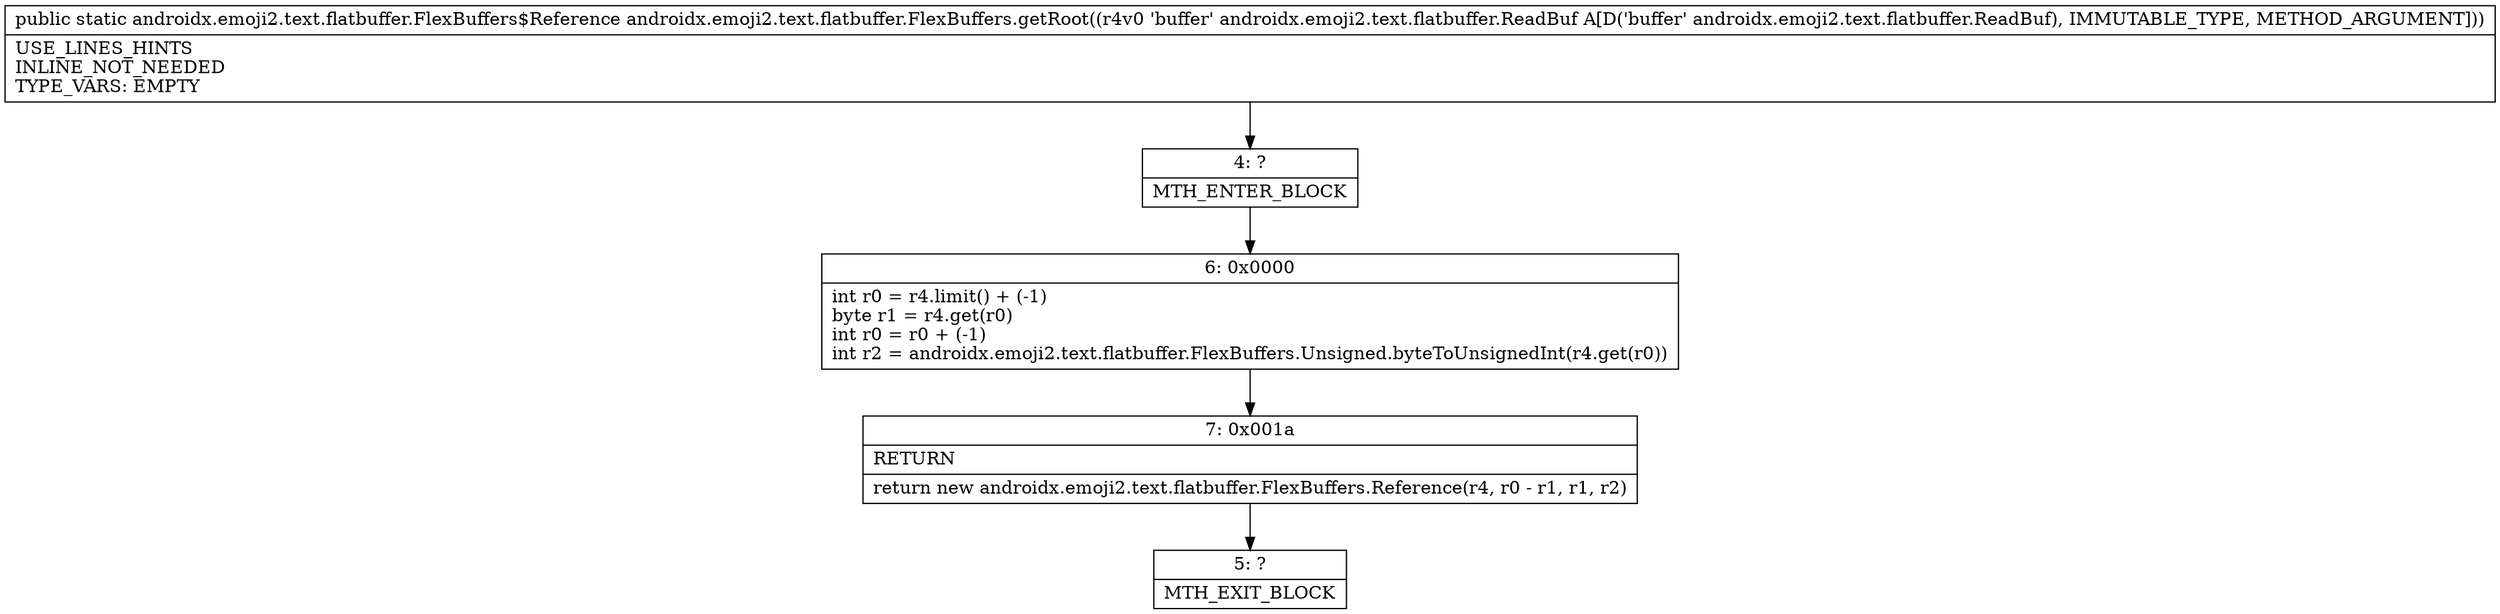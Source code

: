 digraph "CFG forandroidx.emoji2.text.flatbuffer.FlexBuffers.getRoot(Landroidx\/emoji2\/text\/flatbuffer\/ReadBuf;)Landroidx\/emoji2\/text\/flatbuffer\/FlexBuffers$Reference;" {
Node_4 [shape=record,label="{4\:\ ?|MTH_ENTER_BLOCK\l}"];
Node_6 [shape=record,label="{6\:\ 0x0000|int r0 = r4.limit() + (\-1)\lbyte r1 = r4.get(r0)\lint r0 = r0 + (\-1)\lint r2 = androidx.emoji2.text.flatbuffer.FlexBuffers.Unsigned.byteToUnsignedInt(r4.get(r0))\l}"];
Node_7 [shape=record,label="{7\:\ 0x001a|RETURN\l|return new androidx.emoji2.text.flatbuffer.FlexBuffers.Reference(r4, r0 \- r1, r1, r2)\l}"];
Node_5 [shape=record,label="{5\:\ ?|MTH_EXIT_BLOCK\l}"];
MethodNode[shape=record,label="{public static androidx.emoji2.text.flatbuffer.FlexBuffers$Reference androidx.emoji2.text.flatbuffer.FlexBuffers.getRoot((r4v0 'buffer' androidx.emoji2.text.flatbuffer.ReadBuf A[D('buffer' androidx.emoji2.text.flatbuffer.ReadBuf), IMMUTABLE_TYPE, METHOD_ARGUMENT]))  | USE_LINES_HINTS\lINLINE_NOT_NEEDED\lTYPE_VARS: EMPTY\l}"];
MethodNode -> Node_4;Node_4 -> Node_6;
Node_6 -> Node_7;
Node_7 -> Node_5;
}


